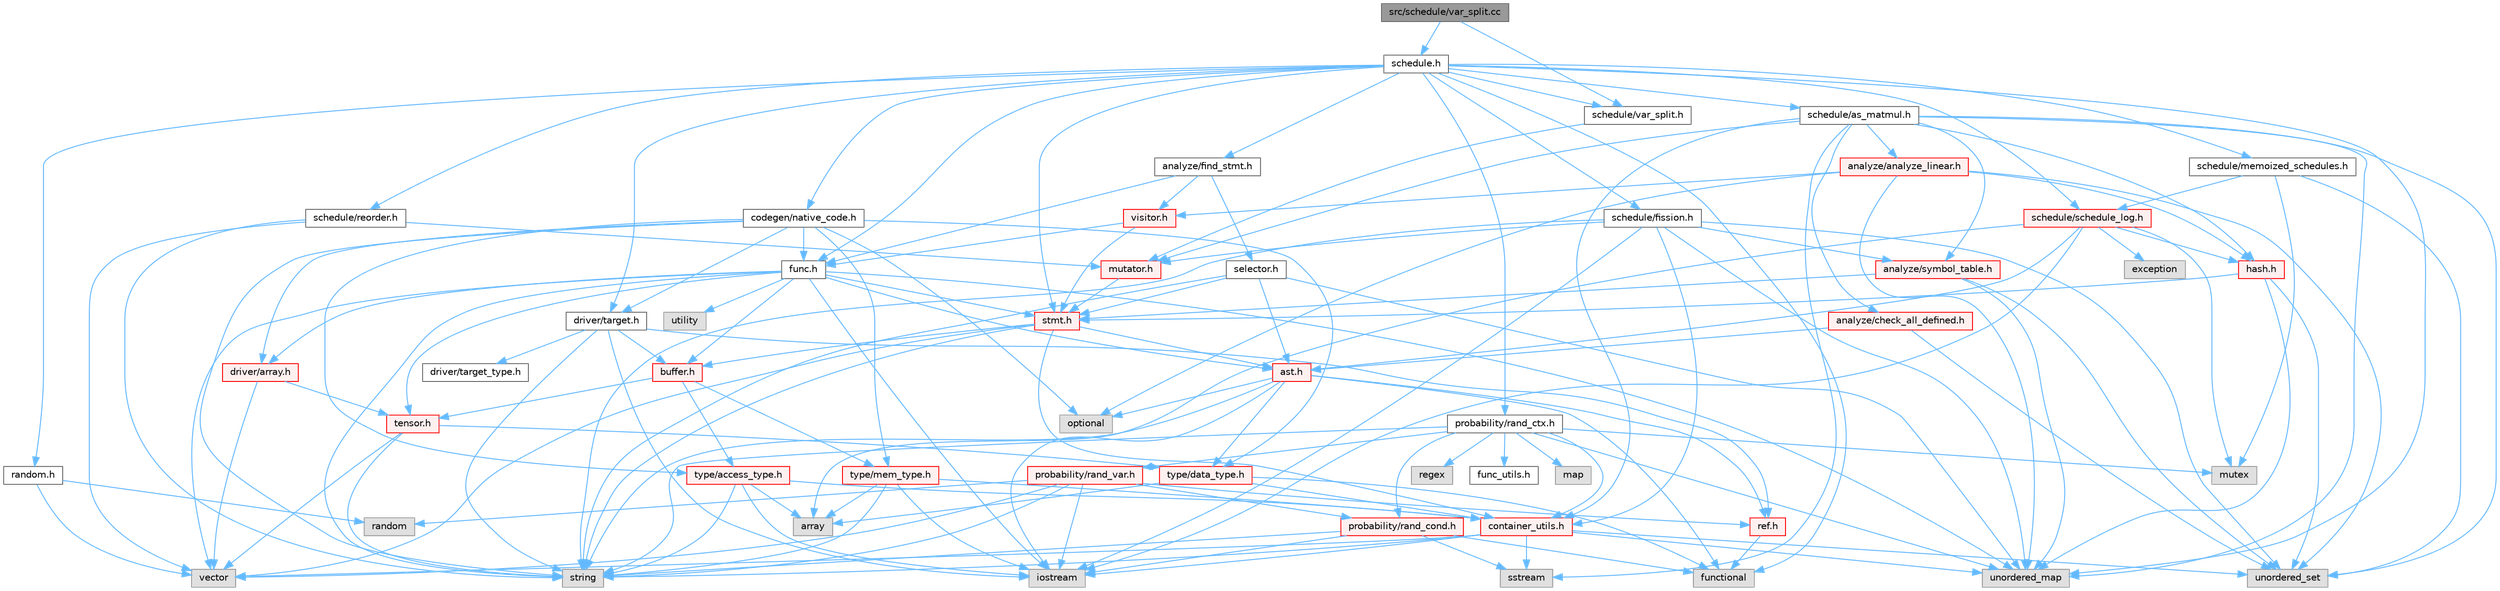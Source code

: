 digraph "src/schedule/var_split.cc"
{
 // LATEX_PDF_SIZE
  bgcolor="transparent";
  edge [fontname=Helvetica,fontsize=10,labelfontname=Helvetica,labelfontsize=10];
  node [fontname=Helvetica,fontsize=10,shape=box,height=0.2,width=0.4];
  Node1 [label="src/schedule/var_split.cc",height=0.2,width=0.4,color="gray40", fillcolor="grey60", style="filled", fontcolor="black",tooltip=" "];
  Node1 -> Node2 [color="steelblue1",style="solid"];
  Node2 [label="schedule.h",height=0.2,width=0.4,color="grey40", fillcolor="white", style="filled",URL="$schedule_8h.html",tooltip=" "];
  Node2 -> Node3 [color="steelblue1",style="solid"];
  Node3 [label="functional",height=0.2,width=0.4,color="grey60", fillcolor="#E0E0E0", style="filled",tooltip=" "];
  Node2 -> Node4 [color="steelblue1",style="solid"];
  Node4 [label="unordered_map",height=0.2,width=0.4,color="grey60", fillcolor="#E0E0E0", style="filled",tooltip=" "];
  Node2 -> Node5 [color="steelblue1",style="solid"];
  Node5 [label="analyze/find_stmt.h",height=0.2,width=0.4,color="grey40", fillcolor="white", style="filled",URL="$find__stmt_8h.html",tooltip=" "];
  Node5 -> Node6 [color="steelblue1",style="solid"];
  Node6 [label="func.h",height=0.2,width=0.4,color="grey40", fillcolor="white", style="filled",URL="$func_8h.html",tooltip=" "];
  Node6 -> Node7 [color="steelblue1",style="solid"];
  Node7 [label="iostream",height=0.2,width=0.4,color="grey60", fillcolor="#E0E0E0", style="filled",tooltip=" "];
  Node6 -> Node8 [color="steelblue1",style="solid"];
  Node8 [label="string",height=0.2,width=0.4,color="grey60", fillcolor="#E0E0E0", style="filled",tooltip=" "];
  Node6 -> Node4 [color="steelblue1",style="solid"];
  Node6 -> Node9 [color="steelblue1",style="solid"];
  Node9 [label="utility",height=0.2,width=0.4,color="grey60", fillcolor="#E0E0E0", style="filled",tooltip=" "];
  Node6 -> Node10 [color="steelblue1",style="solid"];
  Node10 [label="vector",height=0.2,width=0.4,color="grey60", fillcolor="#E0E0E0", style="filled",tooltip=" "];
  Node6 -> Node11 [color="steelblue1",style="solid"];
  Node11 [label="ast.h",height=0.2,width=0.4,color="red", fillcolor="#FFF0F0", style="filled",URL="$ast_8h.html",tooltip=" "];
  Node11 -> Node3 [color="steelblue1",style="solid"];
  Node11 -> Node7 [color="steelblue1",style="solid"];
  Node11 -> Node13 [color="steelblue1",style="solid"];
  Node13 [label="optional",height=0.2,width=0.4,color="grey60", fillcolor="#E0E0E0", style="filled",tooltip=" "];
  Node11 -> Node8 [color="steelblue1",style="solid"];
  Node11 -> Node20 [color="steelblue1",style="solid"];
  Node20 [label="ref.h",height=0.2,width=0.4,color="red", fillcolor="#FFF0F0", style="filled",URL="$ref_8h.html",tooltip=" "];
  Node20 -> Node3 [color="steelblue1",style="solid"];
  Node11 -> Node31 [color="steelblue1",style="solid"];
  Node31 [label="type/data_type.h",height=0.2,width=0.4,color="red", fillcolor="#FFF0F0", style="filled",URL="$data__type_8h.html",tooltip=" "];
  Node31 -> Node32 [color="steelblue1",style="solid"];
  Node32 [label="array",height=0.2,width=0.4,color="grey60", fillcolor="#E0E0E0", style="filled",tooltip=" "];
  Node31 -> Node3 [color="steelblue1",style="solid"];
  Node31 -> Node33 [color="steelblue1",style="solid"];
  Node33 [label="container_utils.h",height=0.2,width=0.4,color="red", fillcolor="#FFF0F0", style="filled",URL="$container__utils_8h.html",tooltip=" "];
  Node33 -> Node7 [color="steelblue1",style="solid"];
  Node33 -> Node27 [color="steelblue1",style="solid"];
  Node27 [label="sstream",height=0.2,width=0.4,color="grey60", fillcolor="#E0E0E0", style="filled",tooltip=" "];
  Node33 -> Node8 [color="steelblue1",style="solid"];
  Node33 -> Node4 [color="steelblue1",style="solid"];
  Node33 -> Node18 [color="steelblue1",style="solid"];
  Node18 [label="unordered_set",height=0.2,width=0.4,color="grey60", fillcolor="#E0E0E0", style="filled",tooltip=" "];
  Node33 -> Node10 [color="steelblue1",style="solid"];
  Node6 -> Node40 [color="steelblue1",style="solid"];
  Node40 [label="buffer.h",height=0.2,width=0.4,color="red", fillcolor="#FFF0F0", style="filled",URL="$buffer_8h.html",tooltip=" "];
  Node40 -> Node41 [color="steelblue1",style="solid"];
  Node41 [label="tensor.h",height=0.2,width=0.4,color="red", fillcolor="#FFF0F0", style="filled",URL="$tensor_8h.html",tooltip=" "];
  Node41 -> Node8 [color="steelblue1",style="solid"];
  Node41 -> Node10 [color="steelblue1",style="solid"];
  Node41 -> Node31 [color="steelblue1",style="solid"];
  Node40 -> Node43 [color="steelblue1",style="solid"];
  Node43 [label="type/access_type.h",height=0.2,width=0.4,color="red", fillcolor="#FFF0F0", style="filled",URL="$access__type_8h.html",tooltip=" "];
  Node43 -> Node32 [color="steelblue1",style="solid"];
  Node43 -> Node7 [color="steelblue1",style="solid"];
  Node43 -> Node8 [color="steelblue1",style="solid"];
  Node43 -> Node33 [color="steelblue1",style="solid"];
  Node40 -> Node44 [color="steelblue1",style="solid"];
  Node44 [label="type/mem_type.h",height=0.2,width=0.4,color="red", fillcolor="#FFF0F0", style="filled",URL="$mem__type_8h.html",tooltip=" "];
  Node44 -> Node32 [color="steelblue1",style="solid"];
  Node44 -> Node7 [color="steelblue1",style="solid"];
  Node44 -> Node8 [color="steelblue1",style="solid"];
  Node44 -> Node33 [color="steelblue1",style="solid"];
  Node6 -> Node45 [color="steelblue1",style="solid"];
  Node45 [label="driver/array.h",height=0.2,width=0.4,color="red", fillcolor="#FFF0F0", style="filled",URL="$array_8h.html",tooltip=" "];
  Node45 -> Node10 [color="steelblue1",style="solid"];
  Node45 -> Node41 [color="steelblue1",style="solid"];
  Node6 -> Node49 [color="steelblue1",style="solid"];
  Node49 [label="stmt.h",height=0.2,width=0.4,color="red", fillcolor="#FFF0F0", style="filled",URL="$stmt_8h.html",tooltip=" "];
  Node49 -> Node8 [color="steelblue1",style="solid"];
  Node49 -> Node10 [color="steelblue1",style="solid"];
  Node49 -> Node11 [color="steelblue1",style="solid"];
  Node49 -> Node40 [color="steelblue1",style="solid"];
  Node49 -> Node33 [color="steelblue1",style="solid"];
  Node6 -> Node41 [color="steelblue1",style="solid"];
  Node5 -> Node55 [color="steelblue1",style="solid"];
  Node55 [label="selector.h",height=0.2,width=0.4,color="grey40", fillcolor="white", style="filled",URL="$selector_8h.html",tooltip=" "];
  Node55 -> Node8 [color="steelblue1",style="solid"];
  Node55 -> Node4 [color="steelblue1",style="solid"];
  Node55 -> Node11 [color="steelblue1",style="solid"];
  Node55 -> Node49 [color="steelblue1",style="solid"];
  Node5 -> Node56 [color="steelblue1",style="solid"];
  Node56 [label="visitor.h",height=0.2,width=0.4,color="red", fillcolor="#FFF0F0", style="filled",URL="$visitor_8h.html",tooltip=" "];
  Node56 -> Node6 [color="steelblue1",style="solid"];
  Node56 -> Node49 [color="steelblue1",style="solid"];
  Node2 -> Node61 [color="steelblue1",style="solid"];
  Node61 [label="codegen/native_code.h",height=0.2,width=0.4,color="grey40", fillcolor="white", style="filled",URL="$native__code_8h.html",tooltip=" "];
  Node61 -> Node13 [color="steelblue1",style="solid"];
  Node61 -> Node8 [color="steelblue1",style="solid"];
  Node61 -> Node45 [color="steelblue1",style="solid"];
  Node61 -> Node47 [color="steelblue1",style="solid"];
  Node47 [label="driver/target.h",height=0.2,width=0.4,color="grey40", fillcolor="white", style="filled",URL="$target_8h.html",tooltip=" "];
  Node47 -> Node7 [color="steelblue1",style="solid"];
  Node47 -> Node8 [color="steelblue1",style="solid"];
  Node47 -> Node40 [color="steelblue1",style="solid"];
  Node47 -> Node48 [color="steelblue1",style="solid"];
  Node48 [label="driver/target_type.h",height=0.2,width=0.4,color="grey40", fillcolor="white", style="filled",URL="$target__type_8h.html",tooltip=" "];
  Node47 -> Node20 [color="steelblue1",style="solid"];
  Node61 -> Node6 [color="steelblue1",style="solid"];
  Node61 -> Node43 [color="steelblue1",style="solid"];
  Node61 -> Node31 [color="steelblue1",style="solid"];
  Node61 -> Node44 [color="steelblue1",style="solid"];
  Node2 -> Node47 [color="steelblue1",style="solid"];
  Node2 -> Node6 [color="steelblue1",style="solid"];
  Node2 -> Node62 [color="steelblue1",style="solid"];
  Node62 [label="probability/rand_ctx.h",height=0.2,width=0.4,color="grey40", fillcolor="white", style="filled",URL="$rand__ctx_8h.html",tooltip=" "];
  Node62 -> Node63 [color="steelblue1",style="solid"];
  Node63 [label="map",height=0.2,width=0.4,color="grey60", fillcolor="#E0E0E0", style="filled",tooltip=" "];
  Node62 -> Node59 [color="steelblue1",style="solid"];
  Node59 [label="mutex",height=0.2,width=0.4,color="grey60", fillcolor="#E0E0E0", style="filled",tooltip=" "];
  Node62 -> Node64 [color="steelblue1",style="solid"];
  Node64 [label="regex",height=0.2,width=0.4,color="grey60", fillcolor="#E0E0E0", style="filled",tooltip=" "];
  Node62 -> Node8 [color="steelblue1",style="solid"];
  Node62 -> Node4 [color="steelblue1",style="solid"];
  Node62 -> Node33 [color="steelblue1",style="solid"];
  Node62 -> Node19 [color="steelblue1",style="solid"];
  Node19 [label="func_utils.h",height=0.2,width=0.4,color="grey40", fillcolor="white", style="filled",URL="$func__utils_8h.html",tooltip=" "];
  Node62 -> Node65 [color="steelblue1",style="solid"];
  Node65 [label="probability/rand_cond.h",height=0.2,width=0.4,color="red", fillcolor="#FFF0F0", style="filled",URL="$rand__cond_8h.html",tooltip=" "];
  Node65 -> Node3 [color="steelblue1",style="solid"];
  Node65 -> Node7 [color="steelblue1",style="solid"];
  Node65 -> Node27 [color="steelblue1",style="solid"];
  Node65 -> Node8 [color="steelblue1",style="solid"];
  Node62 -> Node69 [color="steelblue1",style="solid"];
  Node69 [label="probability/rand_var.h",height=0.2,width=0.4,color="red", fillcolor="#FFF0F0", style="filled",URL="$rand__var_8h.html",tooltip=" "];
  Node69 -> Node7 [color="steelblue1",style="solid"];
  Node69 -> Node70 [color="steelblue1",style="solid"];
  Node70 [label="random",height=0.2,width=0.4,color="grey60", fillcolor="#E0E0E0", style="filled",tooltip=" "];
  Node69 -> Node8 [color="steelblue1",style="solid"];
  Node69 -> Node10 [color="steelblue1",style="solid"];
  Node69 -> Node65 [color="steelblue1",style="solid"];
  Node69 -> Node20 [color="steelblue1",style="solid"];
  Node2 -> Node71 [color="steelblue1",style="solid"];
  Node71 [label="random.h",height=0.2,width=0.4,color="grey40", fillcolor="white", style="filled",URL="$random_8h.html",tooltip=" "];
  Node71 -> Node70 [color="steelblue1",style="solid"];
  Node71 -> Node10 [color="steelblue1",style="solid"];
  Node2 -> Node72 [color="steelblue1",style="solid"];
  Node72 [label="schedule/as_matmul.h",height=0.2,width=0.4,color="grey40", fillcolor="white", style="filled",URL="$as__matmul_8h.html",tooltip=" "];
  Node72 -> Node27 [color="steelblue1",style="solid"];
  Node72 -> Node4 [color="steelblue1",style="solid"];
  Node72 -> Node18 [color="steelblue1",style="solid"];
  Node72 -> Node73 [color="steelblue1",style="solid"];
  Node73 [label="analyze/analyze_linear.h",height=0.2,width=0.4,color="red", fillcolor="#FFF0F0", style="filled",URL="$analyze__linear_8h.html",tooltip=" "];
  Node73 -> Node13 [color="steelblue1",style="solid"];
  Node73 -> Node4 [color="steelblue1",style="solid"];
  Node73 -> Node18 [color="steelblue1",style="solid"];
  Node73 -> Node74 [color="steelblue1",style="solid"];
  Node74 [label="hash.h",height=0.2,width=0.4,color="red", fillcolor="#FFF0F0", style="filled",URL="$hash_8h.html",tooltip=" "];
  Node74 -> Node4 [color="steelblue1",style="solid"];
  Node74 -> Node18 [color="steelblue1",style="solid"];
  Node74 -> Node49 [color="steelblue1",style="solid"];
  Node73 -> Node56 [color="steelblue1",style="solid"];
  Node72 -> Node77 [color="steelblue1",style="solid"];
  Node77 [label="analyze/check_all_defined.h",height=0.2,width=0.4,color="red", fillcolor="#FFF0F0", style="filled",URL="$check__all__defined_8h.html",tooltip=" "];
  Node77 -> Node18 [color="steelblue1",style="solid"];
  Node77 -> Node11 [color="steelblue1",style="solid"];
  Node72 -> Node78 [color="steelblue1",style="solid"];
  Node78 [label="analyze/symbol_table.h",height=0.2,width=0.4,color="red", fillcolor="#FFF0F0", style="filled",URL="$symbol__table_8h.html",tooltip=" "];
  Node78 -> Node4 [color="steelblue1",style="solid"];
  Node78 -> Node18 [color="steelblue1",style="solid"];
  Node78 -> Node49 [color="steelblue1",style="solid"];
  Node72 -> Node33 [color="steelblue1",style="solid"];
  Node72 -> Node74 [color="steelblue1",style="solid"];
  Node72 -> Node80 [color="steelblue1",style="solid"];
  Node80 [label="mutator.h",height=0.2,width=0.4,color="red", fillcolor="#FFF0F0", style="filled",URL="$mutator_8h.html",tooltip=" "];
  Node80 -> Node49 [color="steelblue1",style="solid"];
  Node2 -> Node81 [color="steelblue1",style="solid"];
  Node81 [label="schedule/fission.h",height=0.2,width=0.4,color="grey40", fillcolor="white", style="filled",URL="$fission_8h.html",tooltip=" "];
  Node81 -> Node7 [color="steelblue1",style="solid"];
  Node81 -> Node8 [color="steelblue1",style="solid"];
  Node81 -> Node4 [color="steelblue1",style="solid"];
  Node81 -> Node18 [color="steelblue1",style="solid"];
  Node81 -> Node78 [color="steelblue1",style="solid"];
  Node81 -> Node33 [color="steelblue1",style="solid"];
  Node81 -> Node80 [color="steelblue1",style="solid"];
  Node2 -> Node82 [color="steelblue1",style="solid"];
  Node82 [label="schedule/memoized_schedules.h",height=0.2,width=0.4,color="grey40", fillcolor="white", style="filled",URL="$memoized__schedules_8h.html",tooltip=" "];
  Node82 -> Node59 [color="steelblue1",style="solid"];
  Node82 -> Node18 [color="steelblue1",style="solid"];
  Node82 -> Node83 [color="steelblue1",style="solid"];
  Node83 [label="schedule/schedule_log.h",height=0.2,width=0.4,color="red", fillcolor="#FFF0F0", style="filled",URL="$schedule__log_8h.html",tooltip=" "];
  Node83 -> Node32 [color="steelblue1",style="solid"];
  Node83 -> Node84 [color="steelblue1",style="solid"];
  Node84 [label="exception",height=0.2,width=0.4,color="grey60", fillcolor="#E0E0E0", style="filled",tooltip=" "];
  Node83 -> Node7 [color="steelblue1",style="solid"];
  Node83 -> Node59 [color="steelblue1",style="solid"];
  Node83 -> Node11 [color="steelblue1",style="solid"];
  Node83 -> Node74 [color="steelblue1",style="solid"];
  Node2 -> Node85 [color="steelblue1",style="solid"];
  Node85 [label="schedule/reorder.h",height=0.2,width=0.4,color="grey40", fillcolor="white", style="filled",URL="$reorder_8h.html",tooltip=" "];
  Node85 -> Node8 [color="steelblue1",style="solid"];
  Node85 -> Node10 [color="steelblue1",style="solid"];
  Node85 -> Node80 [color="steelblue1",style="solid"];
  Node2 -> Node83 [color="steelblue1",style="solid"];
  Node2 -> Node86 [color="steelblue1",style="solid"];
  Node86 [label="schedule/var_split.h",height=0.2,width=0.4,color="grey40", fillcolor="white", style="filled",URL="$var__split_8h.html",tooltip=" "];
  Node86 -> Node80 [color="steelblue1",style="solid"];
  Node2 -> Node49 [color="steelblue1",style="solid"];
  Node1 -> Node86 [color="steelblue1",style="solid"];
}
